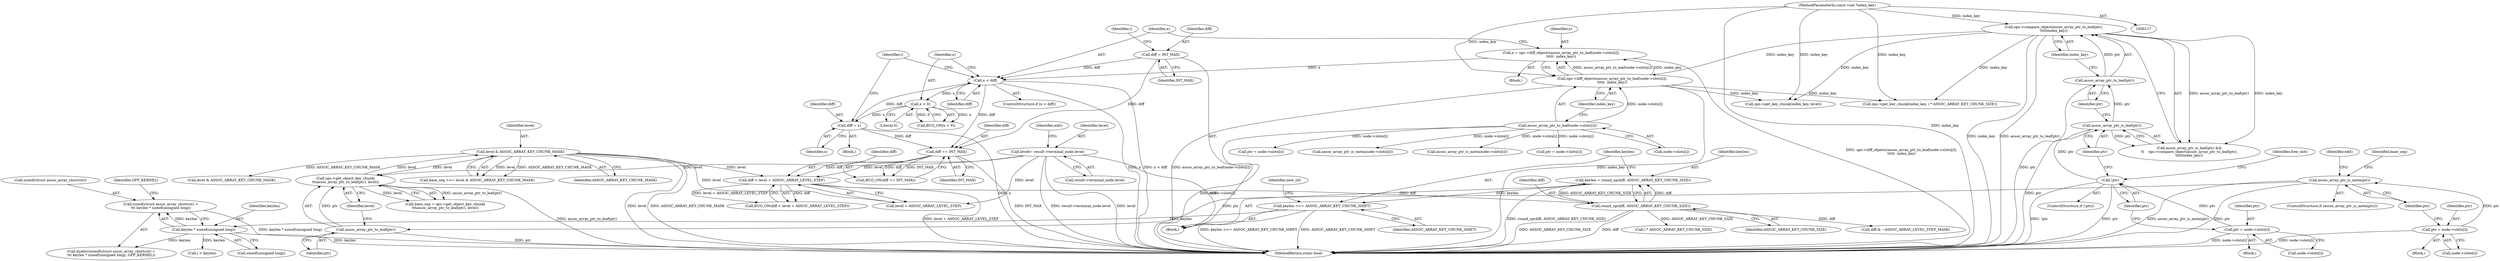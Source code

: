 digraph "0_linux_ea6789980fdaa610d7eb63602c746bf6ec70cd2b@API" {
"1001060" [label="(Call,sizeof(struct assoc_array_shortcut) +\n\t\t\t keylen * sizeof(unsigned long))"];
"1001063" [label="(Call,keylen * sizeof(unsigned long))"];
"1001054" [label="(Call,keylen >>= ASSOC_ARRAY_KEY_CHUNK_SHIFT)"];
"1001049" [label="(Call,keylen = round_up(diff, ASSOC_ARRAY_KEY_CHUNK_SIZE))"];
"1001051" [label="(Call,round_up(diff, ASSOC_ARRAY_KEY_CHUNK_SIZE))"];
"1001044" [label="(Call,diff < level + ASSOC_ARRAY_LEVEL_STEP)"];
"1001040" [label="(Call,diff == INT_MAX)"];
"1001003" [label="(Call,diff = INT_MAX)"];
"1001028" [label="(Call,x < diff)"];
"1001017" [label="(Call,x = ops->diff_objects(assoc_array_ptr_to_leaf(node->slots[i]),\n\t\t\t\t\t  index_key))"];
"1001019" [label="(Call,ops->diff_objects(assoc_array_ptr_to_leaf(node->slots[i]),\n\t\t\t\t\t  index_key))"];
"1001020" [label="(Call,assoc_array_ptr_to_leaf(node->slots[i]))"];
"1000203" [label="(Call,ops->compare_object(assoc_array_ptr_to_leaf(ptr),\n\t\t\t\t\tindex_key))"];
"1000204" [label="(Call,assoc_array_ptr_to_leaf(ptr))"];
"1000201" [label="(Call,assoc_array_ptr_is_leaf(ptr))"];
"1000192" [label="(Call,!ptr)"];
"1000184" [label="(Call,ptr = node->slots[i])"];
"1000120" [label="(MethodParameterIn,const void *index_key)"];
"1001036" [label="(Call,diff = x)"];
"1001033" [label="(Call,x < 0)"];
"1000346" [label="(Call,level & ASSOC_ARRAY_KEY_CHUNK_MASK)"];
"1000340" [label="(Call,ops->get_object_key_chunk(\n\t\t\tassoc_array_ptr_to_leaf(ptr), level))"];
"1000341" [label="(Call,assoc_array_ptr_to_leaf(ptr))"];
"1000324" [label="(Call,assoc_array_ptr_is_meta(ptr))"];
"1000316" [label="(Call,ptr = node->slots[i])"];
"1000149" [label="(Call,level\t= result->terminal_node.level)"];
"1001168" [label="(Call,i * ASSOC_ARRAY_KEY_CHUNK_SIZE)"];
"1000339" [label="(Identifier,base_seg)"];
"1000193" [label="(Identifier,ptr)"];
"1001039" [label="(Call,BUG_ON(diff == INT_MAX))"];
"1001055" [label="(Identifier,keylen)"];
"1000183" [label="(Block,)"];
"1000186" [label="(Call,node->slots[i])"];
"1001053" [label="(Identifier,ASSOC_ARRAY_KEY_CHUNK_SIZE)"];
"1000330" [label="(Identifier,edit)"];
"1000150" [label="(Identifier,level)"];
"1001026" [label="(Identifier,index_key)"];
"1000318" [label="(Call,node->slots[i])"];
"1000346" [label="(Call,level & ASSOC_ARRAY_KEY_CHUNK_MASK)"];
"1000159" [label="(Identifier,edit)"];
"1000343" [label="(Identifier,level)"];
"1001051" [label="(Call,round_up(diff, ASSOC_ARRAY_KEY_CHUNK_SIZE))"];
"1001017" [label="(Call,x = ops->diff_objects(assoc_array_ptr_to_leaf(node->slots[i]),\n\t\t\t\t\t  index_key))"];
"1001064" [label="(Identifier,keylen)"];
"1000341" [label="(Call,assoc_array_ptr_to_leaf(ptr))"];
"1001155" [label="(Call,i < keylen)"];
"1000120" [label="(MethodParameterIn,const void *index_key)"];
"1001033" [label="(Call,x < 0)"];
"1001019" [label="(Call,ops->diff_objects(assoc_array_ptr_to_leaf(node->slots[i]),\n\t\t\t\t\t  index_key))"];
"1000546" [label="(Call,assoc_array_ptr_is_meta(node->slots[i]))"];
"1000205" [label="(Identifier,ptr)"];
"1000202" [label="(Identifier,ptr)"];
"1000201" [label="(Call,assoc_array_ptr_is_leaf(ptr))"];
"1001003" [label="(Call,diff = INT_MAX)"];
"1001049" [label="(Call,keylen = round_up(diff, ASSOC_ARRAY_KEY_CHUNK_SIZE))"];
"1000347" [label="(Identifier,level)"];
"1000192" [label="(Call,!ptr)"];
"1001014" [label="(Identifier,i)"];
"1001018" [label="(Identifier,x)"];
"1000315" [label="(Block,)"];
"1001041" [label="(Identifier,diff)"];
"1001056" [label="(Identifier,ASSOC_ARRAY_KEY_CHUNK_SHIFT)"];
"1000206" [label="(Identifier,index_key)"];
"1000338" [label="(Call,base_seg = ops->get_object_key_chunk(\n\t\t\tassoc_array_ptr_to_leaf(ptr), level))"];
"1001042" [label="(Identifier,INT_MAX)"];
"1001043" [label="(Call,BUG_ON(diff < level + ASSOC_ARRAY_LEVEL_STEP))"];
"1001065" [label="(Call,sizeof(unsigned long))"];
"1001038" [label="(Identifier,x)"];
"1000196" [label="(Identifier,free_slot)"];
"1001251" [label="(MethodReturn,static bool)"];
"1001054" [label="(Call,keylen >>= ASSOC_ARRAY_KEY_CHUNK_SHIFT)"];
"1001034" [label="(Identifier,x)"];
"1000316" [label="(Call,ptr = node->slots[i])"];
"1001063" [label="(Call,keylen * sizeof(unsigned long))"];
"1001036" [label="(Call,diff = x)"];
"1000344" [label="(Call,base_seg >>= level & ASSOC_ARRAY_KEY_CHUNK_MASK)"];
"1000185" [label="(Identifier,ptr)"];
"1001020" [label="(Call,assoc_array_ptr_to_leaf(node->slots[i]))"];
"1001052" [label="(Identifier,diff)"];
"1000340" [label="(Call,ops->get_object_key_chunk(\n\t\t\tassoc_array_ptr_to_leaf(ptr), level))"];
"1001037" [label="(Identifier,diff)"];
"1000342" [label="(Identifier,ptr)"];
"1000122" [label="(Block,)"];
"1001050" [label="(Identifier,keylen)"];
"1000204" [label="(Call,assoc_array_ptr_to_leaf(ptr))"];
"1000184" [label="(Call,ptr = node->slots[i])"];
"1001060" [label="(Call,sizeof(struct assoc_array_shortcut) +\n\t\t\t keylen * sizeof(unsigned long))"];
"1001045" [label="(Identifier,diff)"];
"1000324" [label="(Call,assoc_array_ptr_is_meta(ptr))"];
"1001140" [label="(Call,diff & ~ASSOC_ARRAY_LEVEL_STEP_MASK)"];
"1000191" [label="(ControlStructure,if (!ptr))"];
"1001032" [label="(Call,BUG_ON(x < 0))"];
"1000323" [label="(ControlStructure,if (assoc_array_ptr_is_meta(ptr)))"];
"1000605" [label="(Call,assoc_array_ptr_is_meta(node->slots[i]))"];
"1000149" [label="(Call,level\t= result->terminal_node.level)"];
"1000151" [label="(Call,result->terminal_node.level)"];
"1001233" [label="(Call,ops->get_key_chunk(index_key, level))"];
"1001030" [label="(Identifier,diff)"];
"1001166" [label="(Call,ops->get_key_chunk(index_key, i * ASSOC_ARRAY_KEY_CHUNK_SIZE))"];
"1000203" [label="(Call,ops->compare_object(assoc_array_ptr_to_leaf(ptr),\n\t\t\t\t\tindex_key))"];
"1001061" [label="(Call,sizeof(struct assoc_array_shortcut))"];
"1001029" [label="(Identifier,x)"];
"1000317" [label="(Identifier,ptr)"];
"1000348" [label="(Identifier,ASSOC_ARRAY_KEY_CHUNK_MASK)"];
"1000747" [label="(Call,ptr = node->slots[i])"];
"1001031" [label="(Block,)"];
"1001035" [label="(Literal,0)"];
"1001021" [label="(Call,node->slots[i])"];
"1001028" [label="(Call,x < diff)"];
"1000325" [label="(Identifier,ptr)"];
"1001015" [label="(Block,)"];
"1001175" [label="(Call,level & ASSOC_ARRAY_KEY_CHUNK_MASK)"];
"1001044" [label="(Call,diff < level + ASSOC_ARRAY_LEVEL_STEP)"];
"1001067" [label="(Identifier,GFP_KERNEL)"];
"1001204" [label="(Call,ptr = node->slots[i])"];
"1001058" [label="(Identifier,new_s0)"];
"1001046" [label="(Call,level + ASSOC_ARRAY_LEVEL_STEP)"];
"1001059" [label="(Call,kzalloc(sizeof(struct assoc_array_shortcut) +\n\t\t\t keylen * sizeof(unsigned long), GFP_KERNEL))"];
"1001040" [label="(Call,diff == INT_MAX)"];
"1001005" [label="(Identifier,INT_MAX)"];
"1001004" [label="(Identifier,diff)"];
"1001027" [label="(ControlStructure,if (x < diff))"];
"1001008" [label="(Identifier,i)"];
"1000200" [label="(Call,assoc_array_ptr_is_leaf(ptr) &&\n\t\t    ops->compare_object(assoc_array_ptr_to_leaf(ptr),\n\t\t\t\t\tindex_key))"];
"1001060" -> "1001059"  [label="AST: "];
"1001060" -> "1001063"  [label="CFG: "];
"1001061" -> "1001060"  [label="AST: "];
"1001063" -> "1001060"  [label="AST: "];
"1001067" -> "1001060"  [label="CFG: "];
"1001060" -> "1001251"  [label="DDG: keylen * sizeof(unsigned long)"];
"1001063" -> "1001060"  [label="DDG: keylen"];
"1001063" -> "1001065"  [label="CFG: "];
"1001064" -> "1001063"  [label="AST: "];
"1001065" -> "1001063"  [label="AST: "];
"1001063" -> "1001251"  [label="DDG: keylen"];
"1001063" -> "1001059"  [label="DDG: keylen"];
"1001054" -> "1001063"  [label="DDG: keylen"];
"1001063" -> "1001155"  [label="DDG: keylen"];
"1001054" -> "1000122"  [label="AST: "];
"1001054" -> "1001056"  [label="CFG: "];
"1001055" -> "1001054"  [label="AST: "];
"1001056" -> "1001054"  [label="AST: "];
"1001058" -> "1001054"  [label="CFG: "];
"1001054" -> "1001251"  [label="DDG: ASSOC_ARRAY_KEY_CHUNK_SHIFT"];
"1001054" -> "1001251"  [label="DDG: keylen >>= ASSOC_ARRAY_KEY_CHUNK_SHIFT"];
"1001049" -> "1001054"  [label="DDG: keylen"];
"1001049" -> "1000122"  [label="AST: "];
"1001049" -> "1001051"  [label="CFG: "];
"1001050" -> "1001049"  [label="AST: "];
"1001051" -> "1001049"  [label="AST: "];
"1001055" -> "1001049"  [label="CFG: "];
"1001049" -> "1001251"  [label="DDG: round_up(diff, ASSOC_ARRAY_KEY_CHUNK_SIZE)"];
"1001051" -> "1001049"  [label="DDG: diff"];
"1001051" -> "1001049"  [label="DDG: ASSOC_ARRAY_KEY_CHUNK_SIZE"];
"1001051" -> "1001053"  [label="CFG: "];
"1001052" -> "1001051"  [label="AST: "];
"1001053" -> "1001051"  [label="AST: "];
"1001051" -> "1001251"  [label="DDG: diff"];
"1001051" -> "1001251"  [label="DDG: ASSOC_ARRAY_KEY_CHUNK_SIZE"];
"1001044" -> "1001051"  [label="DDG: diff"];
"1001051" -> "1001140"  [label="DDG: diff"];
"1001051" -> "1001168"  [label="DDG: ASSOC_ARRAY_KEY_CHUNK_SIZE"];
"1001044" -> "1001043"  [label="AST: "];
"1001044" -> "1001046"  [label="CFG: "];
"1001045" -> "1001044"  [label="AST: "];
"1001046" -> "1001044"  [label="AST: "];
"1001043" -> "1001044"  [label="CFG: "];
"1001044" -> "1001251"  [label="DDG: level + ASSOC_ARRAY_LEVEL_STEP"];
"1001044" -> "1001043"  [label="DDG: diff"];
"1001044" -> "1001043"  [label="DDG: level + ASSOC_ARRAY_LEVEL_STEP"];
"1001040" -> "1001044"  [label="DDG: diff"];
"1000346" -> "1001044"  [label="DDG: level"];
"1000149" -> "1001044"  [label="DDG: level"];
"1001040" -> "1001039"  [label="AST: "];
"1001040" -> "1001042"  [label="CFG: "];
"1001041" -> "1001040"  [label="AST: "];
"1001042" -> "1001040"  [label="AST: "];
"1001039" -> "1001040"  [label="CFG: "];
"1001040" -> "1001251"  [label="DDG: INT_MAX"];
"1001040" -> "1001039"  [label="DDG: diff"];
"1001040" -> "1001039"  [label="DDG: INT_MAX"];
"1001003" -> "1001040"  [label="DDG: diff"];
"1001028" -> "1001040"  [label="DDG: diff"];
"1001036" -> "1001040"  [label="DDG: diff"];
"1001003" -> "1000122"  [label="AST: "];
"1001003" -> "1001005"  [label="CFG: "];
"1001004" -> "1001003"  [label="AST: "];
"1001005" -> "1001003"  [label="AST: "];
"1001008" -> "1001003"  [label="CFG: "];
"1001003" -> "1001028"  [label="DDG: diff"];
"1001028" -> "1001027"  [label="AST: "];
"1001028" -> "1001030"  [label="CFG: "];
"1001029" -> "1001028"  [label="AST: "];
"1001030" -> "1001028"  [label="AST: "];
"1001034" -> "1001028"  [label="CFG: "];
"1001014" -> "1001028"  [label="CFG: "];
"1001028" -> "1001251"  [label="DDG: x < diff"];
"1001028" -> "1001251"  [label="DDG: x"];
"1001017" -> "1001028"  [label="DDG: x"];
"1001036" -> "1001028"  [label="DDG: diff"];
"1001028" -> "1001033"  [label="DDG: x"];
"1001017" -> "1001015"  [label="AST: "];
"1001017" -> "1001019"  [label="CFG: "];
"1001018" -> "1001017"  [label="AST: "];
"1001019" -> "1001017"  [label="AST: "];
"1001029" -> "1001017"  [label="CFG: "];
"1001017" -> "1001251"  [label="DDG: ops->diff_objects(assoc_array_ptr_to_leaf(node->slots[i]),\n\t\t\t\t\t  index_key)"];
"1001019" -> "1001017"  [label="DDG: assoc_array_ptr_to_leaf(node->slots[i])"];
"1001019" -> "1001017"  [label="DDG: index_key"];
"1001019" -> "1001026"  [label="CFG: "];
"1001020" -> "1001019"  [label="AST: "];
"1001026" -> "1001019"  [label="AST: "];
"1001019" -> "1001251"  [label="DDG: index_key"];
"1001019" -> "1001251"  [label="DDG: assoc_array_ptr_to_leaf(node->slots[i])"];
"1001020" -> "1001019"  [label="DDG: node->slots[i]"];
"1000203" -> "1001019"  [label="DDG: index_key"];
"1000120" -> "1001019"  [label="DDG: index_key"];
"1001019" -> "1001166"  [label="DDG: index_key"];
"1001019" -> "1001233"  [label="DDG: index_key"];
"1001020" -> "1001021"  [label="CFG: "];
"1001021" -> "1001020"  [label="AST: "];
"1001026" -> "1001020"  [label="CFG: "];
"1001020" -> "1001251"  [label="DDG: node->slots[i]"];
"1001020" -> "1000546"  [label="DDG: node->slots[i]"];
"1001020" -> "1000605"  [label="DDG: node->slots[i]"];
"1001020" -> "1000747"  [label="DDG: node->slots[i]"];
"1001020" -> "1001204"  [label="DDG: node->slots[i]"];
"1000203" -> "1000200"  [label="AST: "];
"1000203" -> "1000206"  [label="CFG: "];
"1000204" -> "1000203"  [label="AST: "];
"1000206" -> "1000203"  [label="AST: "];
"1000200" -> "1000203"  [label="CFG: "];
"1000203" -> "1001251"  [label="DDG: index_key"];
"1000203" -> "1001251"  [label="DDG: assoc_array_ptr_to_leaf(ptr)"];
"1000203" -> "1000200"  [label="DDG: assoc_array_ptr_to_leaf(ptr)"];
"1000203" -> "1000200"  [label="DDG: index_key"];
"1000204" -> "1000203"  [label="DDG: ptr"];
"1000120" -> "1000203"  [label="DDG: index_key"];
"1000203" -> "1001166"  [label="DDG: index_key"];
"1000203" -> "1001233"  [label="DDG: index_key"];
"1000204" -> "1000205"  [label="CFG: "];
"1000205" -> "1000204"  [label="AST: "];
"1000206" -> "1000204"  [label="CFG: "];
"1000204" -> "1001251"  [label="DDG: ptr"];
"1000201" -> "1000204"  [label="DDG: ptr"];
"1000201" -> "1000200"  [label="AST: "];
"1000201" -> "1000202"  [label="CFG: "];
"1000202" -> "1000201"  [label="AST: "];
"1000205" -> "1000201"  [label="CFG: "];
"1000200" -> "1000201"  [label="CFG: "];
"1000201" -> "1001251"  [label="DDG: ptr"];
"1000201" -> "1000200"  [label="DDG: ptr"];
"1000192" -> "1000201"  [label="DDG: ptr"];
"1000192" -> "1000191"  [label="AST: "];
"1000192" -> "1000193"  [label="CFG: "];
"1000193" -> "1000192"  [label="AST: "];
"1000196" -> "1000192"  [label="CFG: "];
"1000202" -> "1000192"  [label="CFG: "];
"1000192" -> "1001251"  [label="DDG: ptr"];
"1000192" -> "1001251"  [label="DDG: !ptr"];
"1000184" -> "1000192"  [label="DDG: ptr"];
"1000184" -> "1000183"  [label="AST: "];
"1000184" -> "1000186"  [label="CFG: "];
"1000185" -> "1000184"  [label="AST: "];
"1000186" -> "1000184"  [label="AST: "];
"1000193" -> "1000184"  [label="CFG: "];
"1000184" -> "1001251"  [label="DDG: node->slots[i]"];
"1000120" -> "1000117"  [label="AST: "];
"1000120" -> "1001251"  [label="DDG: index_key"];
"1000120" -> "1001166"  [label="DDG: index_key"];
"1000120" -> "1001233"  [label="DDG: index_key"];
"1001036" -> "1001031"  [label="AST: "];
"1001036" -> "1001038"  [label="CFG: "];
"1001037" -> "1001036"  [label="AST: "];
"1001038" -> "1001036"  [label="AST: "];
"1001014" -> "1001036"  [label="CFG: "];
"1001036" -> "1001251"  [label="DDG: x"];
"1001033" -> "1001036"  [label="DDG: x"];
"1001033" -> "1001032"  [label="AST: "];
"1001033" -> "1001035"  [label="CFG: "];
"1001034" -> "1001033"  [label="AST: "];
"1001035" -> "1001033"  [label="AST: "];
"1001032" -> "1001033"  [label="CFG: "];
"1001033" -> "1001032"  [label="DDG: x"];
"1001033" -> "1001032"  [label="DDG: 0"];
"1000346" -> "1000344"  [label="AST: "];
"1000346" -> "1000348"  [label="CFG: "];
"1000347" -> "1000346"  [label="AST: "];
"1000348" -> "1000346"  [label="AST: "];
"1000344" -> "1000346"  [label="CFG: "];
"1000346" -> "1001251"  [label="DDG: ASSOC_ARRAY_KEY_CHUNK_MASK"];
"1000346" -> "1001251"  [label="DDG: level"];
"1000346" -> "1000340"  [label="DDG: level"];
"1000346" -> "1000344"  [label="DDG: level"];
"1000346" -> "1000344"  [label="DDG: ASSOC_ARRAY_KEY_CHUNK_MASK"];
"1000340" -> "1000346"  [label="DDG: level"];
"1000346" -> "1001046"  [label="DDG: level"];
"1000346" -> "1001175"  [label="DDG: ASSOC_ARRAY_KEY_CHUNK_MASK"];
"1000340" -> "1000338"  [label="AST: "];
"1000340" -> "1000343"  [label="CFG: "];
"1000341" -> "1000340"  [label="AST: "];
"1000343" -> "1000340"  [label="AST: "];
"1000338" -> "1000340"  [label="CFG: "];
"1000340" -> "1001251"  [label="DDG: assoc_array_ptr_to_leaf(ptr)"];
"1000340" -> "1000338"  [label="DDG: assoc_array_ptr_to_leaf(ptr)"];
"1000340" -> "1000338"  [label="DDG: level"];
"1000341" -> "1000340"  [label="DDG: ptr"];
"1000149" -> "1000340"  [label="DDG: level"];
"1000341" -> "1000342"  [label="CFG: "];
"1000342" -> "1000341"  [label="AST: "];
"1000343" -> "1000341"  [label="CFG: "];
"1000341" -> "1001251"  [label="DDG: ptr"];
"1000324" -> "1000341"  [label="DDG: ptr"];
"1000324" -> "1000323"  [label="AST: "];
"1000324" -> "1000325"  [label="CFG: "];
"1000325" -> "1000324"  [label="AST: "];
"1000330" -> "1000324"  [label="CFG: "];
"1000339" -> "1000324"  [label="CFG: "];
"1000324" -> "1001251"  [label="DDG: assoc_array_ptr_is_meta(ptr)"];
"1000324" -> "1001251"  [label="DDG: ptr"];
"1000316" -> "1000324"  [label="DDG: ptr"];
"1000316" -> "1000315"  [label="AST: "];
"1000316" -> "1000318"  [label="CFG: "];
"1000317" -> "1000316"  [label="AST: "];
"1000318" -> "1000316"  [label="AST: "];
"1000325" -> "1000316"  [label="CFG: "];
"1000316" -> "1001251"  [label="DDG: node->slots[i]"];
"1000149" -> "1000122"  [label="AST: "];
"1000149" -> "1000151"  [label="CFG: "];
"1000150" -> "1000149"  [label="AST: "];
"1000151" -> "1000149"  [label="AST: "];
"1000159" -> "1000149"  [label="CFG: "];
"1000149" -> "1001251"  [label="DDG: result->terminal_node.level"];
"1000149" -> "1001251"  [label="DDG: level"];
"1000149" -> "1001046"  [label="DDG: level"];
}
